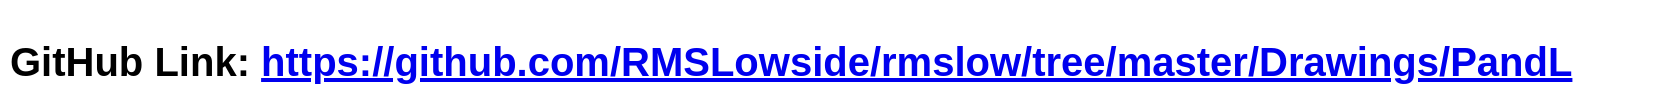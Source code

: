<mxfile version="14.1.1" type="github" pages="3">
  <diagram id="zN0O8GpO3P3C1JhYR0OU" name="Info">
    <mxGraphModel dx="2062" dy="1122" grid="1" gridSize="10" guides="1" tooltips="1" connect="1" arrows="1" fold="1" page="1" pageScale="1" pageWidth="850" pageHeight="1100" math="0" shadow="0">
      <root>
        <mxCell id="G1Yj3Y9rcPtP1pZH2lna-0" />
        <mxCell id="G1Yj3Y9rcPtP1pZH2lna-1" parent="G1Yj3Y9rcPtP1pZH2lna-0" />
        <mxCell id="G1Yj3Y9rcPtP1pZH2lna-3" value="&lt;h1&gt;&lt;font style=&quot;font-size: 20px&quot;&gt;GitHub Link:&amp;nbsp;&lt;a href=&quot;https://github.com/RMSLowside/rmslow/tree/master/Drawings/PandL&quot;&gt;https://github.com/RMSLowside/rmslow/tree/master/Drawings/PandL&lt;/a&gt;&amp;nbsp;&lt;/font&gt;&lt;/h1&gt;" style="text;html=1;strokeColor=none;fillColor=none;spacing=5;spacingTop=-20;whiteSpace=wrap;overflow=hidden;rounded=0;" vertex="1" parent="G1Yj3Y9rcPtP1pZH2lna-1">
          <mxGeometry x="10" y="40" width="830" height="40" as="geometry" />
        </mxCell>
      </root>
    </mxGraphModel>
  </diagram>
  <diagram id="gw-nH7AqX0yCH5nJFknN" name="P&amp;L Object Graph v1">
    <mxGraphModel dx="2062" dy="1122" grid="1" gridSize="10" guides="1" tooltips="1" connect="1" arrows="1" fold="1" page="1" pageScale="1" pageWidth="1100" pageHeight="850" math="0" shadow="0">
      <root>
        <mxCell id="0" />
        <mxCell id="1" parent="0" />
        <mxCell id="7uuyctCdXWxSft7hEXyN-4" value="" style="rounded=0;whiteSpace=wrap;html=1;fillColor=#F8F9FA;" vertex="1" parent="1">
          <mxGeometry y="81" width="814" height="49" as="geometry" />
        </mxCell>
        <mxCell id="7uuyctCdXWxSft7hEXyN-1" value="" style="rounded=0;whiteSpace=wrap;html=1;strokeColor=#000000;fillColor=#F8F9FA;" vertex="1" parent="1">
          <mxGeometry y="81" width="1100" height="769" as="geometry" />
        </mxCell>
        <mxCell id="e1uVuimV80QoNoGUXBjF-2" value="" style="rounded=0;whiteSpace=wrap;html=1;fillColor=#dae8fc;strokeColor=#6c8ebf;strokeWidth=1;" parent="1" vertex="1">
          <mxGeometry x="1" y="110" width="2909" height="240" as="geometry" />
        </mxCell>
        <mxCell id="e1uVuimV80QoNoGUXBjF-4" value="Current Object: guide://1234-1234-1234" style="text;html=1;strokeColor=#b85450;fillColor=#f8cecc;align=left;verticalAlign=middle;whiteSpace=wrap;rounded=0;" parent="1" vertex="1">
          <mxGeometry y="81" width="1100" height="29" as="geometry" />
        </mxCell>
        <mxCell id="7uuyctCdXWxSft7hEXyN-5" value="" style="rounded=0;whiteSpace=wrap;html=1;fillColor=#3333FF;" vertex="1" parent="1">
          <mxGeometry y="20" width="1100" height="61" as="geometry" />
        </mxCell>
        <mxCell id="7uuyctCdXWxSft7hEXyN-6" value="&lt;font style=&quot;font-size: 14px&quot;&gt;FEEDBACK&lt;/font&gt;" style="rounded=1;whiteSpace=wrap;html=1;fillColor=#FF8000;strokeColor=#FF8000;fontColor=#FFFFFF;" vertex="1" parent="1">
          <mxGeometry x="970" y="27.5" width="120" height="40" as="geometry" />
        </mxCell>
        <mxCell id="7uuyctCdXWxSft7hEXyN-7" value="" style="shape=image;html=1;verticalAlign=top;verticalLabelPosition=bottom;labelBackgroundColor=#ffffff;imageAspect=0;aspect=fixed;image=https://cdn3.iconfinder.com/data/icons/social-media-2125/78/bell-128.png;strokeColor=#FF8000;fillColor=#FF8000;fontColor=#FFFFFF;" vertex="1" parent="1">
          <mxGeometry x="920" y="28.5" width="37" height="37" as="geometry" />
        </mxCell>
        <mxCell id="7uuyctCdXWxSft7hEXyN-8" value="" style="whiteSpace=wrap;html=1;shape=mxgraph.basic.octagon2;align=center;verticalAlign=middle;dx=12;shadow=0;sketch=0;fontSize=20;fontColor=#808080;fillColor=#FF8000;strokeColor=#FF8000;" vertex="1" parent="1">
          <mxGeometry x="10" y="26.5" width="56" height="42" as="geometry" />
        </mxCell>
        <mxCell id="7uuyctCdXWxSft7hEXyN-9" value="Pedigree &amp;amp; Lineage" style="text;html=1;strokeColor=none;fillColor=none;align=center;verticalAlign=middle;whiteSpace=wrap;rounded=0;shadow=0;sketch=0;fontSize=20;fontColor=#FFFFFF;fontStyle=1" vertex="1" parent="1">
          <mxGeometry x="76" y="40" width="214" height="20" as="geometry" />
        </mxCell>
        <mxCell id="7uuyctCdXWxSft7hEXyN-10" value="" style="html=1;verticalLabelPosition=bottom;align=center;labelBackgroundColor=#ffffff;verticalAlign=top;strokeWidth=2;shadow=0;dashed=0;shape=mxgraph.ios7.icons.user;sketch=0;fontSize=20;fontColor=#FFFFFF;fillColor=#FFFFFF;" vertex="1" parent="1">
          <mxGeometry x="780" y="35.5" width="30" height="30" as="geometry" />
        </mxCell>
        <mxCell id="7uuyctCdXWxSft7hEXyN-11" value="John Doe" style="text;html=1;strokeColor=none;fillColor=none;align=center;verticalAlign=middle;whiteSpace=wrap;rounded=0;shadow=0;sketch=0;fontSize=19;fontColor=#FFFFFF;" vertex="1" parent="1">
          <mxGeometry x="814" y="40.5" width="94" height="20" as="geometry" />
        </mxCell>
        <mxCell id="7uuyctCdXWxSft7hEXyN-47" value="&amp;lt;Classification Here&amp;gt;" style="rounded=0;whiteSpace=wrap;html=1;shadow=0;sketch=0;fontSize=12;align=center;fillColor=#FFFF33;" vertex="1" parent="1">
          <mxGeometry width="1100" height="20" as="geometry" />
        </mxCell>
        <mxCell id="e1uVuimV80QoNoGUXBjF-1" value="eventDateTime: 2020-01-01T00:00:00&lt;br&gt;eventType: OBJECT_CREATE&lt;br&gt;eventNote: Object uploaded to EVA workspace 12345&lt;br&gt;eventCN: kimmela.users.place&lt;br&gt;cn:iservices.place" style="shape=process;whiteSpace=wrap;html=1;backgroundOutline=1;" parent="1" vertex="1">
          <mxGeometry x="2" y="160" width="370" height="90" as="geometry" />
        </mxCell>
        <mxCell id="e1uVuimV80QoNoGUXBjF-3" value="System: Eva&lt;br&gt;System GUIDE: 111-111-111" style="text;html=1;fillColor=#f5f5f5;align=left;verticalAlign=middle;whiteSpace=wrap;rounded=0;strokeColor=#666666;strokeWidth=1;fontColor=#333333;" parent="1" vertex="1">
          <mxGeometry y="110" width="250" height="30" as="geometry" />
        </mxCell>
        <mxCell id="7uuyctCdXWxSft7hEXyN-126" value="" style="rounded=0;whiteSpace=wrap;html=1;fillColor=#dae8fc;strokeColor=#6c8ebf;strokeWidth=1;" vertex="1" parent="1">
          <mxGeometry x="1" y="350" width="2909" height="180" as="geometry" />
        </mxCell>
        <mxCell id="7uuyctCdXWxSft7hEXyN-127" value="" style="rounded=0;whiteSpace=wrap;html=1;fillColor=#dae8fc;strokeColor=#6c8ebf;strokeWidth=1;" vertex="1" parent="1">
          <mxGeometry x="1" y="530" width="2909" height="180" as="geometry" />
        </mxCell>
        <mxCell id="7uuyctCdXWxSft7hEXyN-128" value="System: IDL&lt;br&gt;System GUIDE: 222-222-222" style="text;html=1;fillColor=#f5f5f5;align=left;verticalAlign=middle;whiteSpace=wrap;rounded=0;strokeColor=#666666;strokeWidth=1;fontColor=#333333;" vertex="1" parent="1">
          <mxGeometry x="2" y="350" width="250" height="30" as="geometry" />
        </mxCell>
        <mxCell id="7uuyctCdXWxSft7hEXyN-129" value="System: RMM&lt;br&gt;System GUIDE: 333-333-333" style="text;html=1;fillColor=#f5f5f5;align=left;verticalAlign=middle;whiteSpace=wrap;rounded=0;strokeColor=#666666;strokeWidth=1;fontColor=#333333;" vertex="1" parent="1">
          <mxGeometry x="1" y="530" width="250" height="30" as="geometry" />
        </mxCell>
        <mxCell id="7uuyctCdXWxSft7hEXyN-130" value="eventDateTime: 2020-01-01T00:10:00&lt;br&gt;eventType: OBJECT_METADATA&lt;br&gt;eventNote: Workspace metadata altered&lt;br&gt;eventCN: kimmela.users.place&lt;br&gt;cn:iservices.place" style="shape=process;whiteSpace=wrap;html=1;backgroundOutline=1;strokeColor=#000000;strokeWidth=1;" vertex="1" parent="1">
          <mxGeometry x="440" y="160" width="390" height="90" as="geometry" />
        </mxCell>
        <mxCell id="7uuyctCdXWxSft7hEXyN-131" value="" style="endArrow=classic;html=1;exitX=1;exitY=0.5;exitDx=0;exitDy=0;entryX=0;entryY=0.5;entryDx=0;entryDy=0;" edge="1" parent="1" source="e1uVuimV80QoNoGUXBjF-1" target="7uuyctCdXWxSft7hEXyN-130">
          <mxGeometry width="50" height="50" relative="1" as="geometry">
            <mxPoint x="780" y="450" as="sourcePoint" />
            <mxPoint x="830" y="400" as="targetPoint" />
          </mxGeometry>
        </mxCell>
        <mxCell id="7uuyctCdXWxSft7hEXyN-132" value="eventDateTime: 2020-01-01T00:15:00&lt;br&gt;eventType: OBJECT_CLONE&lt;br&gt;eventNote: Object placed into IDL LZ&lt;br&gt;eventCN: iservices.place&lt;br&gt;cn:iservices.place" style="shape=process;whiteSpace=wrap;html=1;backgroundOutline=1;strokeColor=#000000;strokeWidth=1;" vertex="1" parent="1">
          <mxGeometry x="743.5" y="390" width="390" height="90" as="geometry" />
        </mxCell>
        <mxCell id="7uuyctCdXWxSft7hEXyN-133" value="" style="endArrow=classic;html=1;exitX=0.5;exitY=1;exitDx=0;exitDy=0;entryX=0.479;entryY=0.011;entryDx=0;entryDy=0;entryPerimeter=0;" edge="1" parent="1" source="7uuyctCdXWxSft7hEXyN-130" target="7uuyctCdXWxSft7hEXyN-132">
          <mxGeometry width="50" height="50" relative="1" as="geometry">
            <mxPoint x="610" y="310" as="sourcePoint" />
            <mxPoint x="660" y="260" as="targetPoint" />
          </mxGeometry>
        </mxCell>
        <mxCell id="7uuyctCdXWxSft7hEXyN-134" value="" style="rounded=0;whiteSpace=wrap;html=1;strokeColor=#000000;strokeWidth=1;" vertex="1" parent="1">
          <mxGeometry y="820" width="1100" height="30" as="geometry" />
        </mxCell>
        <mxCell id="7uuyctCdXWxSft7hEXyN-135" value="eventDateTime: 2020-01-01T00:19:00&lt;br&gt;eventType: OBJECT_DELETE&lt;br&gt;eventNote: Objected purged from EVA&lt;br&gt;eventCN: iservices.place&lt;br&gt;cn:iservices.place" style="shape=process;whiteSpace=wrap;html=1;backgroundOutline=1;strokeColor=#000000;strokeWidth=1;" vertex="1" parent="1">
          <mxGeometry x="1780" y="160" width="390" height="90" as="geometry" />
        </mxCell>
        <mxCell id="7uuyctCdXWxSft7hEXyN-136" value="" style="endArrow=classic;html=1;exitX=1;exitY=0.5;exitDx=0;exitDy=0;" edge="1" parent="1" source="7uuyctCdXWxSft7hEXyN-130" target="7uuyctCdXWxSft7hEXyN-135">
          <mxGeometry width="50" height="50" relative="1" as="geometry">
            <mxPoint x="850" y="330" as="sourcePoint" />
            <mxPoint x="900" y="280" as="targetPoint" />
          </mxGeometry>
        </mxCell>
        <mxCell id="7uuyctCdXWxSft7hEXyN-137" value="" style="html=1;shadow=0;dashed=0;align=center;verticalAlign=middle;shape=mxgraph.arrows2.arrow;dy=0.6;dx=40;notch=0;strokeColor=#000000;strokeWidth=1;" vertex="1" parent="1">
          <mxGeometry x="1020" y="830" width="62" height="10" as="geometry" />
        </mxCell>
        <mxCell id="7uuyctCdXWxSft7hEXyN-138" value="" style="html=1;shadow=0;dashed=0;align=center;verticalAlign=middle;shape=mxgraph.arrows2.arrow;dy=0.6;dx=40;flipH=1;notch=0;strokeColor=#000000;strokeWidth=1;" vertex="1" parent="1">
          <mxGeometry x="10" y="830" width="70" height="10" as="geometry" />
        </mxCell>
        <mxCell id="YLCD8irVW3s0nrWlDEmW-3" value="Scrolls&amp;nbsp; horizontally as needed&lt;br&gt;Zoom in/out with mouse wheel" style="text;html=1;strokeColor=#b85450;fillColor=#f8cecc;align=center;verticalAlign=middle;whiteSpace=wrap;rounded=0;" vertex="1" parent="1">
          <mxGeometry x="1180" y="770" width="320" height="30" as="geometry" />
        </mxCell>
        <mxCell id="YLCD8irVW3s0nrWlDEmW-4" value="eventDateTime: 2020-01-01T00:18:00&lt;br&gt;eventType: METADATA_ADD&lt;br&gt;eventNote: Object processed through pipeline. Available in IDL&lt;br&gt;eventCN: idl.place&lt;br&gt;cn: idl.place" style="shape=process;whiteSpace=wrap;html=1;backgroundOutline=1;strokeColor=#000000;strokeWidth=1;" vertex="1" parent="1">
          <mxGeometry x="1180" y="390" width="430" height="90" as="geometry" />
        </mxCell>
        <mxCell id="YLCD8irVW3s0nrWlDEmW-6" value="" style="endArrow=classic;html=1;exitX=1;exitY=0.5;exitDx=0;exitDy=0;entryX=0;entryY=0.5;entryDx=0;entryDy=0;" edge="1" parent="1" source="7uuyctCdXWxSft7hEXyN-132" target="YLCD8irVW3s0nrWlDEmW-4">
          <mxGeometry width="50" height="50" relative="1" as="geometry">
            <mxPoint x="2260" y="480" as="sourcePoint" />
            <mxPoint x="2310" y="430" as="targetPoint" />
          </mxGeometry>
        </mxCell>
        <mxCell id="YLCD8irVW3s0nrWlDEmW-7" value="eventDateTime: 2020-01-01T00:19:00&lt;br&gt;eventType: OBJECT_METADATA&lt;br&gt;eventNote: Object given a disposition date&lt;br&gt;eventCN: iservices.place&lt;br&gt;cn:iservices.place" style="shape=process;whiteSpace=wrap;html=1;backgroundOutline=1;strokeColor=#000000;strokeWidth=1;" vertex="1" parent="1">
          <mxGeometry x="1780" y="575" width="390" height="90" as="geometry" />
        </mxCell>
        <mxCell id="YLCD8irVW3s0nrWlDEmW-8" value="eventDateTime: 2070-01-01T00:00:00&lt;br&gt;eventType: OBJECT_DELETE&lt;br&gt;eventNote: Object dispositioned&lt;br&gt;eventCN: idl.place&lt;br&gt;cn: idl.place" style="shape=process;whiteSpace=wrap;html=1;backgroundOutline=1;strokeColor=#000000;strokeWidth=1;" vertex="1" parent="1">
          <mxGeometry x="2280" y="390" width="390" height="90" as="geometry" />
        </mxCell>
        <mxCell id="YLCD8irVW3s0nrWlDEmW-9" value="" style="endArrow=classic;html=1;exitX=1;exitY=0.5;exitDx=0;exitDy=0;entryX=0;entryY=0.5;entryDx=0;entryDy=0;" edge="1" parent="1" source="YLCD8irVW3s0nrWlDEmW-4" target="YLCD8irVW3s0nrWlDEmW-8">
          <mxGeometry width="50" height="50" relative="1" as="geometry">
            <mxPoint x="1750" y="470" as="sourcePoint" />
            <mxPoint x="1800" y="420" as="targetPoint" />
          </mxGeometry>
        </mxCell>
        <mxCell id="YLCD8irVW3s0nrWlDEmW-10" value="eventDateTime: 2070-01-01T00:01:00&lt;br&gt;eventType: OBJECT_METADATA&lt;br&gt;eventNote: Object confirmed dispositioned&lt;br&gt;eventCN: iservices.place&lt;br&gt;cn:iservices.place" style="shape=process;whiteSpace=wrap;html=1;backgroundOutline=1;strokeColor=#000000;strokeWidth=1;" vertex="1" parent="1">
          <mxGeometry x="2300" y="575" width="390" height="90" as="geometry" />
        </mxCell>
        <mxCell id="YLCD8irVW3s0nrWlDEmW-11" value="" style="endArrow=classic;html=1;exitX=1;exitY=0.5;exitDx=0;exitDy=0;entryX=0;entryY=0.5;entryDx=0;entryDy=0;" edge="1" parent="1" source="YLCD8irVW3s0nrWlDEmW-7" target="YLCD8irVW3s0nrWlDEmW-10">
          <mxGeometry width="50" height="50" relative="1" as="geometry">
            <mxPoint x="2210" y="640" as="sourcePoint" />
            <mxPoint x="2260" y="590" as="targetPoint" />
          </mxGeometry>
        </mxCell>
        <mxCell id="YLCD8irVW3s0nrWlDEmW-13" value="" style="endArrow=none;dashed=1;html=1;fillColor=#f8cecc;strokeColor=#b85450;jumpSize=6;endSize=6;strokeWidth=4;" edge="1" parent="1">
          <mxGeometry width="50" height="50" relative="1" as="geometry">
            <mxPoint x="2260" y="800" as="sourcePoint" />
            <mxPoint x="2270" y="60" as="targetPoint" />
          </mxGeometry>
        </mxCell>
      </root>
    </mxGraphModel>
  </diagram>
  <diagram id="0S-s5jfW5r994tFWpWN-" name="P&amp;L Object Graph v2">
    <mxGraphModel dx="2062" dy="1122" grid="1" gridSize="10" guides="1" tooltips="1" connect="1" arrows="1" fold="1" page="1" pageScale="1" pageWidth="1100" pageHeight="850" math="0" shadow="0">
      <root>
        <mxCell id="e8TOH1R6l0VZHEpr9sID-0" />
        <mxCell id="e8TOH1R6l0VZHEpr9sID-1" parent="e8TOH1R6l0VZHEpr9sID-0" />
        <mxCell id="xrGYk6HXa7ET5-hnaYfy-0" value="TODO: SImple Version" style="text;html=1;strokeColor=none;fillColor=none;align=center;verticalAlign=middle;whiteSpace=wrap;rounded=0;" vertex="1" parent="e8TOH1R6l0VZHEpr9sID-1">
          <mxGeometry x="130" y="130" width="220" height="30" as="geometry" />
        </mxCell>
      </root>
    </mxGraphModel>
  </diagram>
</mxfile>
